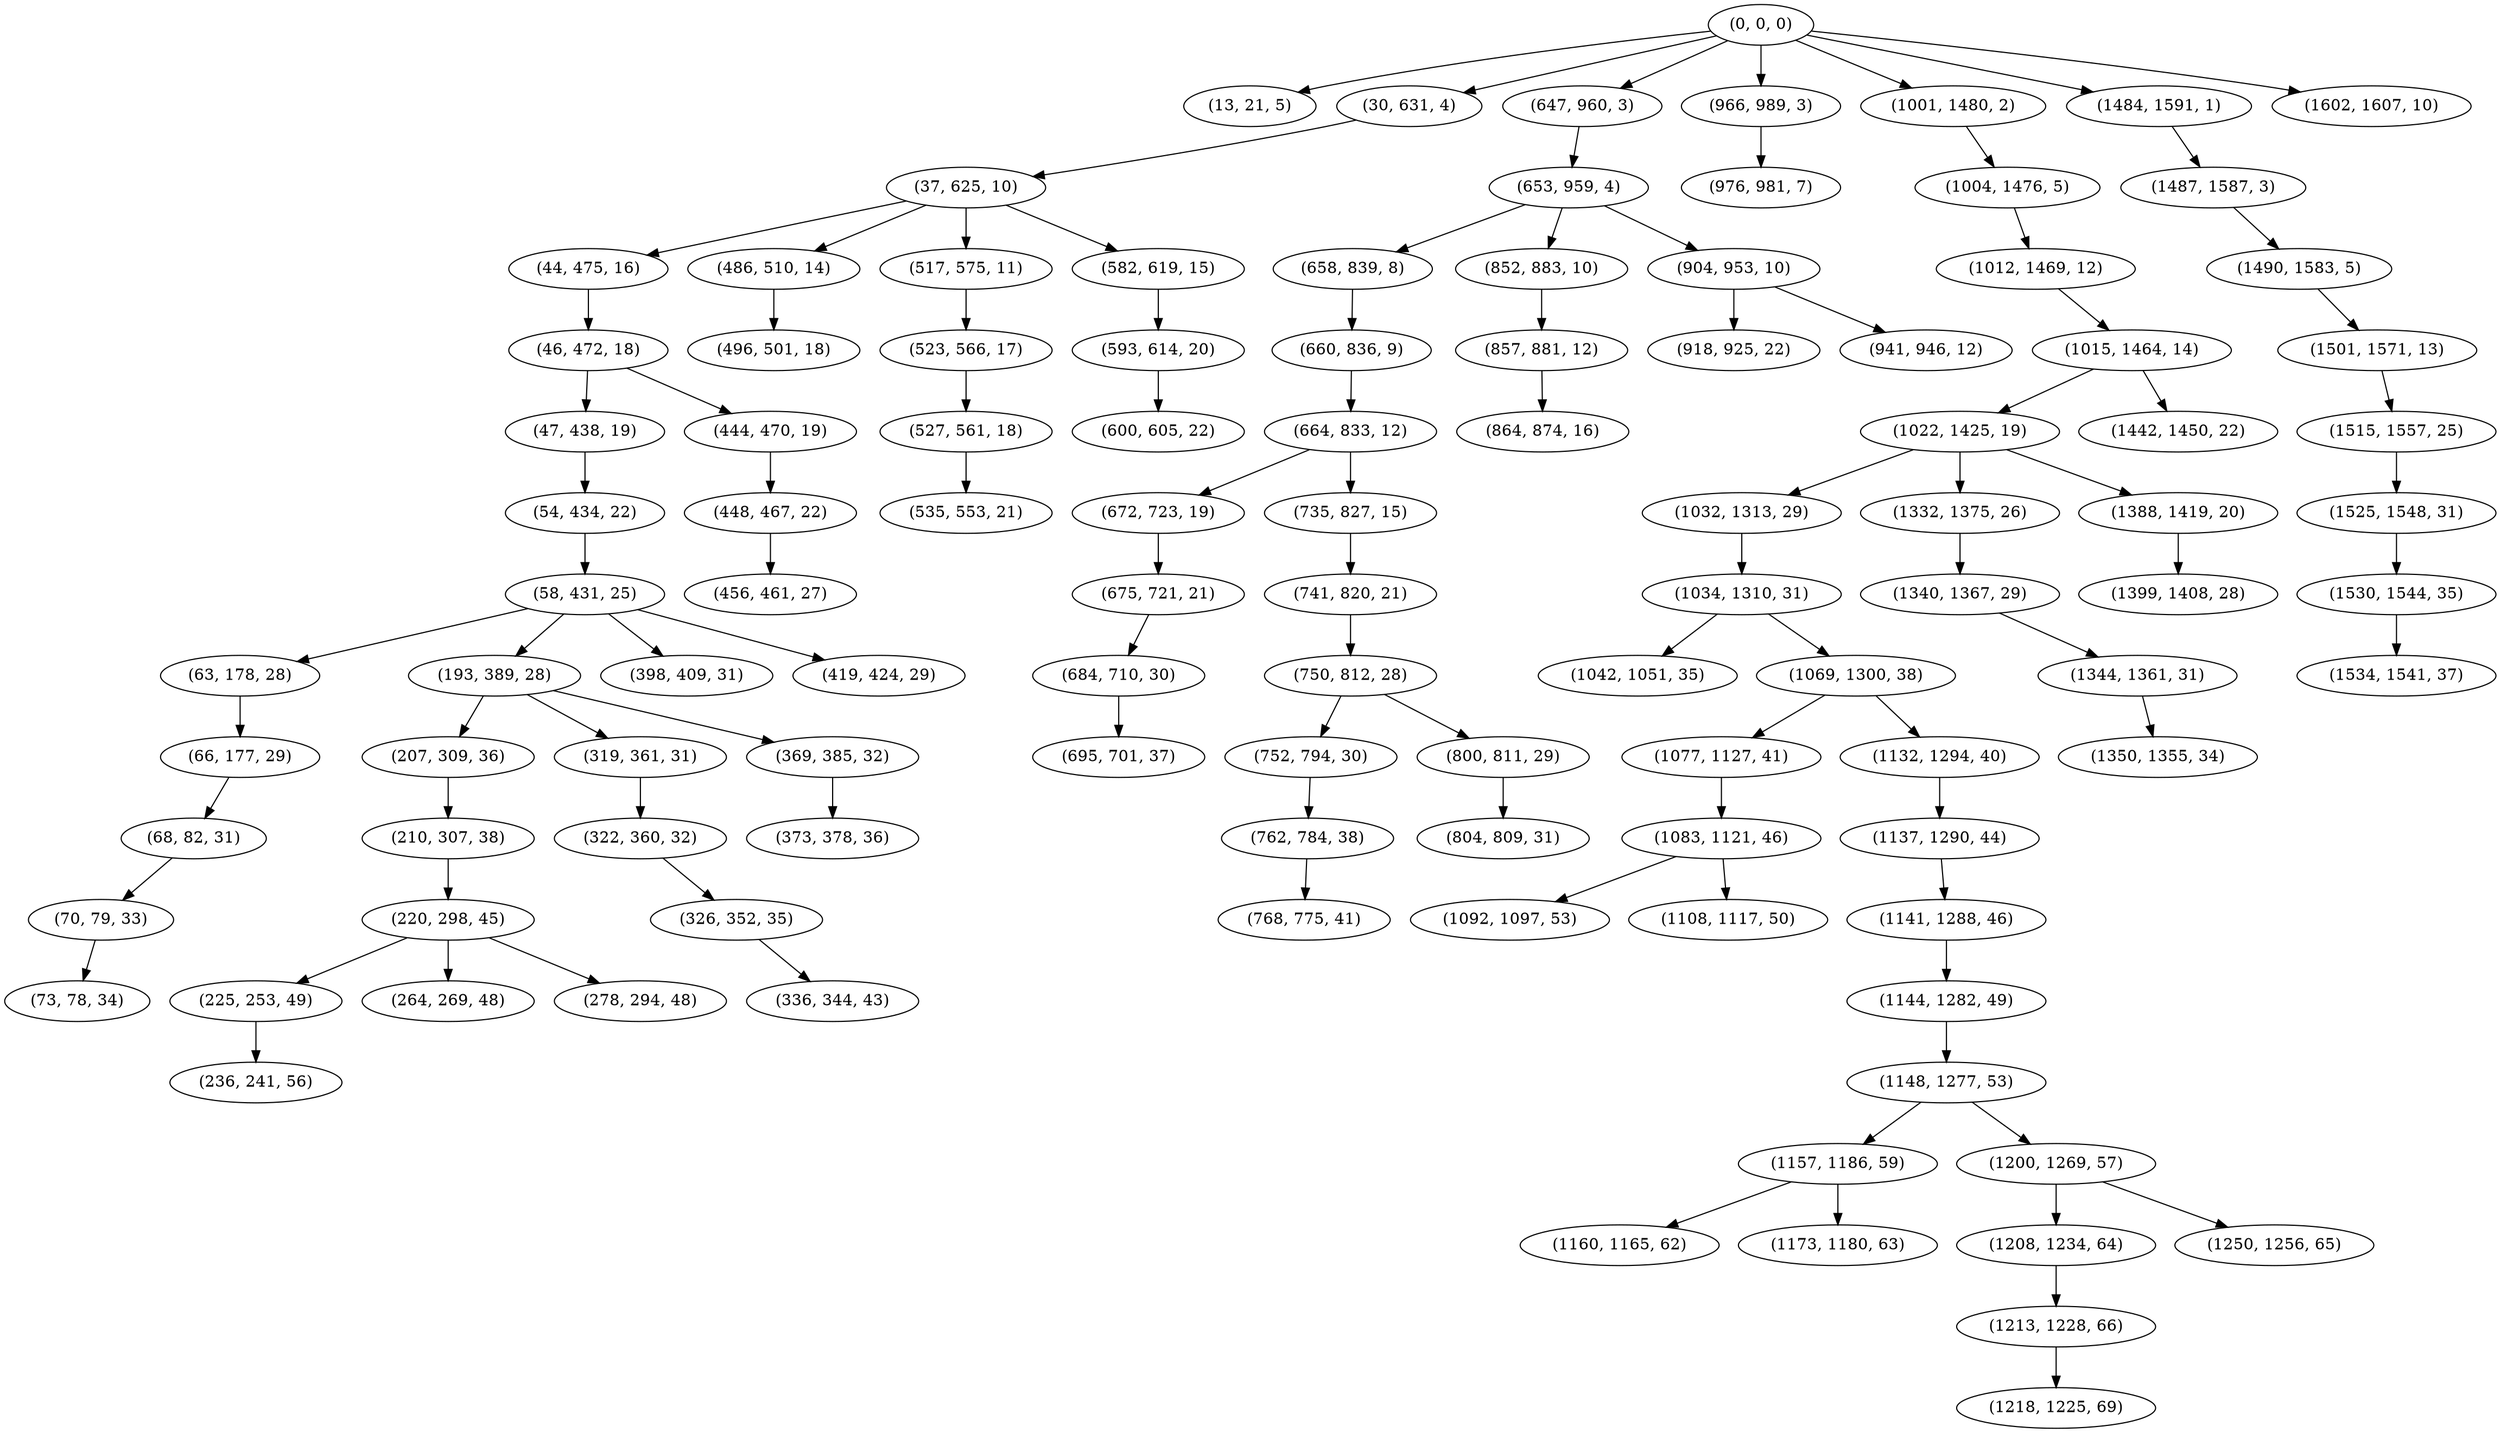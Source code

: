 digraph tree {
    "(0, 0, 0)";
    "(13, 21, 5)";
    "(30, 631, 4)";
    "(37, 625, 10)";
    "(44, 475, 16)";
    "(46, 472, 18)";
    "(47, 438, 19)";
    "(54, 434, 22)";
    "(58, 431, 25)";
    "(63, 178, 28)";
    "(66, 177, 29)";
    "(68, 82, 31)";
    "(70, 79, 33)";
    "(73, 78, 34)";
    "(193, 389, 28)";
    "(207, 309, 36)";
    "(210, 307, 38)";
    "(220, 298, 45)";
    "(225, 253, 49)";
    "(236, 241, 56)";
    "(264, 269, 48)";
    "(278, 294, 48)";
    "(319, 361, 31)";
    "(322, 360, 32)";
    "(326, 352, 35)";
    "(336, 344, 43)";
    "(369, 385, 32)";
    "(373, 378, 36)";
    "(398, 409, 31)";
    "(419, 424, 29)";
    "(444, 470, 19)";
    "(448, 467, 22)";
    "(456, 461, 27)";
    "(486, 510, 14)";
    "(496, 501, 18)";
    "(517, 575, 11)";
    "(523, 566, 17)";
    "(527, 561, 18)";
    "(535, 553, 21)";
    "(582, 619, 15)";
    "(593, 614, 20)";
    "(600, 605, 22)";
    "(647, 960, 3)";
    "(653, 959, 4)";
    "(658, 839, 8)";
    "(660, 836, 9)";
    "(664, 833, 12)";
    "(672, 723, 19)";
    "(675, 721, 21)";
    "(684, 710, 30)";
    "(695, 701, 37)";
    "(735, 827, 15)";
    "(741, 820, 21)";
    "(750, 812, 28)";
    "(752, 794, 30)";
    "(762, 784, 38)";
    "(768, 775, 41)";
    "(800, 811, 29)";
    "(804, 809, 31)";
    "(852, 883, 10)";
    "(857, 881, 12)";
    "(864, 874, 16)";
    "(904, 953, 10)";
    "(918, 925, 22)";
    "(941, 946, 12)";
    "(966, 989, 3)";
    "(976, 981, 7)";
    "(1001, 1480, 2)";
    "(1004, 1476, 5)";
    "(1012, 1469, 12)";
    "(1015, 1464, 14)";
    "(1022, 1425, 19)";
    "(1032, 1313, 29)";
    "(1034, 1310, 31)";
    "(1042, 1051, 35)";
    "(1069, 1300, 38)";
    "(1077, 1127, 41)";
    "(1083, 1121, 46)";
    "(1092, 1097, 53)";
    "(1108, 1117, 50)";
    "(1132, 1294, 40)";
    "(1137, 1290, 44)";
    "(1141, 1288, 46)";
    "(1144, 1282, 49)";
    "(1148, 1277, 53)";
    "(1157, 1186, 59)";
    "(1160, 1165, 62)";
    "(1173, 1180, 63)";
    "(1200, 1269, 57)";
    "(1208, 1234, 64)";
    "(1213, 1228, 66)";
    "(1218, 1225, 69)";
    "(1250, 1256, 65)";
    "(1332, 1375, 26)";
    "(1340, 1367, 29)";
    "(1344, 1361, 31)";
    "(1350, 1355, 34)";
    "(1388, 1419, 20)";
    "(1399, 1408, 28)";
    "(1442, 1450, 22)";
    "(1484, 1591, 1)";
    "(1487, 1587, 3)";
    "(1490, 1583, 5)";
    "(1501, 1571, 13)";
    "(1515, 1557, 25)";
    "(1525, 1548, 31)";
    "(1530, 1544, 35)";
    "(1534, 1541, 37)";
    "(1602, 1607, 10)";
    "(0, 0, 0)" -> "(13, 21, 5)";
    "(0, 0, 0)" -> "(30, 631, 4)";
    "(0, 0, 0)" -> "(647, 960, 3)";
    "(0, 0, 0)" -> "(966, 989, 3)";
    "(0, 0, 0)" -> "(1001, 1480, 2)";
    "(0, 0, 0)" -> "(1484, 1591, 1)";
    "(0, 0, 0)" -> "(1602, 1607, 10)";
    "(30, 631, 4)" -> "(37, 625, 10)";
    "(37, 625, 10)" -> "(44, 475, 16)";
    "(37, 625, 10)" -> "(486, 510, 14)";
    "(37, 625, 10)" -> "(517, 575, 11)";
    "(37, 625, 10)" -> "(582, 619, 15)";
    "(44, 475, 16)" -> "(46, 472, 18)";
    "(46, 472, 18)" -> "(47, 438, 19)";
    "(46, 472, 18)" -> "(444, 470, 19)";
    "(47, 438, 19)" -> "(54, 434, 22)";
    "(54, 434, 22)" -> "(58, 431, 25)";
    "(58, 431, 25)" -> "(63, 178, 28)";
    "(58, 431, 25)" -> "(193, 389, 28)";
    "(58, 431, 25)" -> "(398, 409, 31)";
    "(58, 431, 25)" -> "(419, 424, 29)";
    "(63, 178, 28)" -> "(66, 177, 29)";
    "(66, 177, 29)" -> "(68, 82, 31)";
    "(68, 82, 31)" -> "(70, 79, 33)";
    "(70, 79, 33)" -> "(73, 78, 34)";
    "(193, 389, 28)" -> "(207, 309, 36)";
    "(193, 389, 28)" -> "(319, 361, 31)";
    "(193, 389, 28)" -> "(369, 385, 32)";
    "(207, 309, 36)" -> "(210, 307, 38)";
    "(210, 307, 38)" -> "(220, 298, 45)";
    "(220, 298, 45)" -> "(225, 253, 49)";
    "(220, 298, 45)" -> "(264, 269, 48)";
    "(220, 298, 45)" -> "(278, 294, 48)";
    "(225, 253, 49)" -> "(236, 241, 56)";
    "(319, 361, 31)" -> "(322, 360, 32)";
    "(322, 360, 32)" -> "(326, 352, 35)";
    "(326, 352, 35)" -> "(336, 344, 43)";
    "(369, 385, 32)" -> "(373, 378, 36)";
    "(444, 470, 19)" -> "(448, 467, 22)";
    "(448, 467, 22)" -> "(456, 461, 27)";
    "(486, 510, 14)" -> "(496, 501, 18)";
    "(517, 575, 11)" -> "(523, 566, 17)";
    "(523, 566, 17)" -> "(527, 561, 18)";
    "(527, 561, 18)" -> "(535, 553, 21)";
    "(582, 619, 15)" -> "(593, 614, 20)";
    "(593, 614, 20)" -> "(600, 605, 22)";
    "(647, 960, 3)" -> "(653, 959, 4)";
    "(653, 959, 4)" -> "(658, 839, 8)";
    "(653, 959, 4)" -> "(852, 883, 10)";
    "(653, 959, 4)" -> "(904, 953, 10)";
    "(658, 839, 8)" -> "(660, 836, 9)";
    "(660, 836, 9)" -> "(664, 833, 12)";
    "(664, 833, 12)" -> "(672, 723, 19)";
    "(664, 833, 12)" -> "(735, 827, 15)";
    "(672, 723, 19)" -> "(675, 721, 21)";
    "(675, 721, 21)" -> "(684, 710, 30)";
    "(684, 710, 30)" -> "(695, 701, 37)";
    "(735, 827, 15)" -> "(741, 820, 21)";
    "(741, 820, 21)" -> "(750, 812, 28)";
    "(750, 812, 28)" -> "(752, 794, 30)";
    "(750, 812, 28)" -> "(800, 811, 29)";
    "(752, 794, 30)" -> "(762, 784, 38)";
    "(762, 784, 38)" -> "(768, 775, 41)";
    "(800, 811, 29)" -> "(804, 809, 31)";
    "(852, 883, 10)" -> "(857, 881, 12)";
    "(857, 881, 12)" -> "(864, 874, 16)";
    "(904, 953, 10)" -> "(918, 925, 22)";
    "(904, 953, 10)" -> "(941, 946, 12)";
    "(966, 989, 3)" -> "(976, 981, 7)";
    "(1001, 1480, 2)" -> "(1004, 1476, 5)";
    "(1004, 1476, 5)" -> "(1012, 1469, 12)";
    "(1012, 1469, 12)" -> "(1015, 1464, 14)";
    "(1015, 1464, 14)" -> "(1022, 1425, 19)";
    "(1015, 1464, 14)" -> "(1442, 1450, 22)";
    "(1022, 1425, 19)" -> "(1032, 1313, 29)";
    "(1022, 1425, 19)" -> "(1332, 1375, 26)";
    "(1022, 1425, 19)" -> "(1388, 1419, 20)";
    "(1032, 1313, 29)" -> "(1034, 1310, 31)";
    "(1034, 1310, 31)" -> "(1042, 1051, 35)";
    "(1034, 1310, 31)" -> "(1069, 1300, 38)";
    "(1069, 1300, 38)" -> "(1077, 1127, 41)";
    "(1069, 1300, 38)" -> "(1132, 1294, 40)";
    "(1077, 1127, 41)" -> "(1083, 1121, 46)";
    "(1083, 1121, 46)" -> "(1092, 1097, 53)";
    "(1083, 1121, 46)" -> "(1108, 1117, 50)";
    "(1132, 1294, 40)" -> "(1137, 1290, 44)";
    "(1137, 1290, 44)" -> "(1141, 1288, 46)";
    "(1141, 1288, 46)" -> "(1144, 1282, 49)";
    "(1144, 1282, 49)" -> "(1148, 1277, 53)";
    "(1148, 1277, 53)" -> "(1157, 1186, 59)";
    "(1148, 1277, 53)" -> "(1200, 1269, 57)";
    "(1157, 1186, 59)" -> "(1160, 1165, 62)";
    "(1157, 1186, 59)" -> "(1173, 1180, 63)";
    "(1200, 1269, 57)" -> "(1208, 1234, 64)";
    "(1200, 1269, 57)" -> "(1250, 1256, 65)";
    "(1208, 1234, 64)" -> "(1213, 1228, 66)";
    "(1213, 1228, 66)" -> "(1218, 1225, 69)";
    "(1332, 1375, 26)" -> "(1340, 1367, 29)";
    "(1340, 1367, 29)" -> "(1344, 1361, 31)";
    "(1344, 1361, 31)" -> "(1350, 1355, 34)";
    "(1388, 1419, 20)" -> "(1399, 1408, 28)";
    "(1484, 1591, 1)" -> "(1487, 1587, 3)";
    "(1487, 1587, 3)" -> "(1490, 1583, 5)";
    "(1490, 1583, 5)" -> "(1501, 1571, 13)";
    "(1501, 1571, 13)" -> "(1515, 1557, 25)";
    "(1515, 1557, 25)" -> "(1525, 1548, 31)";
    "(1525, 1548, 31)" -> "(1530, 1544, 35)";
    "(1530, 1544, 35)" -> "(1534, 1541, 37)";
}
